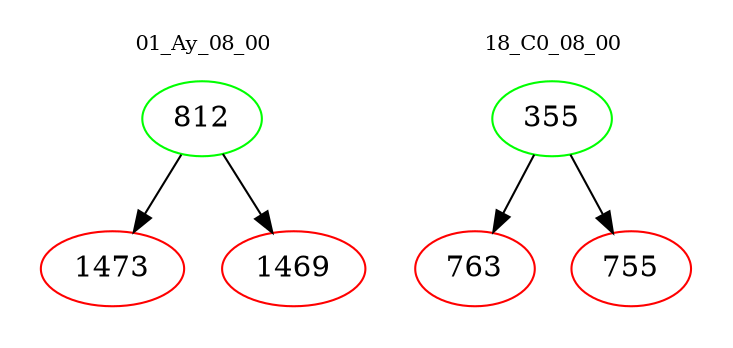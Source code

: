 digraph{
subgraph cluster_0 {
color = white
label = "01_Ay_08_00";
fontsize=10;
T0_812 [label="812", color="green"]
T0_812 -> T0_1473 [color="black"]
T0_1473 [label="1473", color="red"]
T0_812 -> T0_1469 [color="black"]
T0_1469 [label="1469", color="red"]
}
subgraph cluster_1 {
color = white
label = "18_C0_08_00";
fontsize=10;
T1_355 [label="355", color="green"]
T1_355 -> T1_763 [color="black"]
T1_763 [label="763", color="red"]
T1_355 -> T1_755 [color="black"]
T1_755 [label="755", color="red"]
}
}
